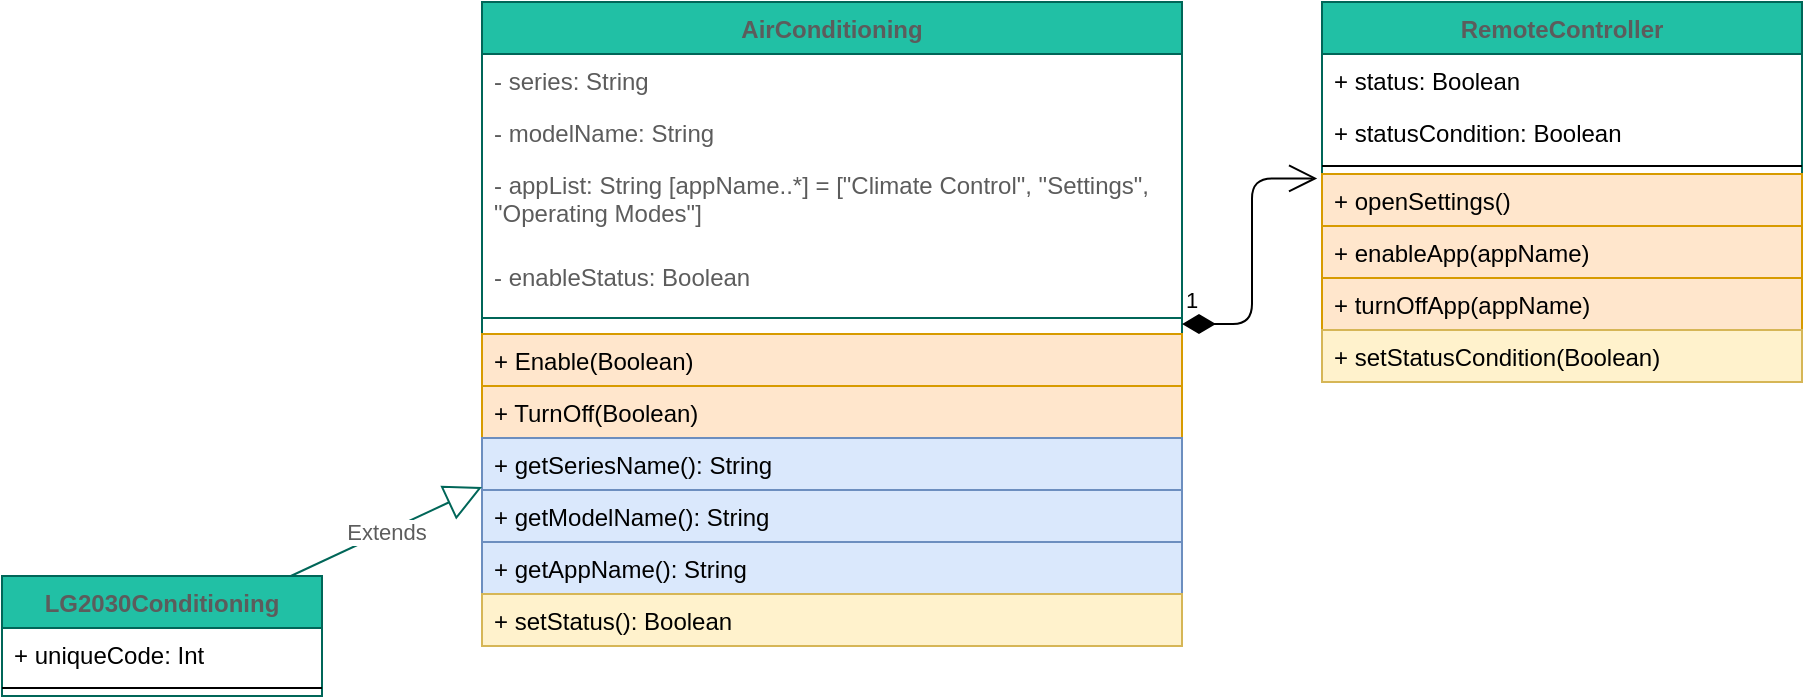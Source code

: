 <mxfile version="15.3.4" type="github">
  <diagram id="YoVFoVs4cnLhwHAzHCMd" name="Page-1">
    <mxGraphModel dx="1483" dy="744" grid="1" gridSize="10" guides="1" tooltips="1" connect="1" arrows="1" fold="1" page="1" pageScale="1" pageWidth="3000" pageHeight="3000" math="0" shadow="0">
      <root>
        <mxCell id="0" />
        <mxCell id="1" parent="0" />
        <mxCell id="f9JNiIU1-5spY-_hkOcV-22" value="AirConditioning" style="swimlane;fontStyle=1;align=center;verticalAlign=top;childLayout=stackLayout;horizontal=1;startSize=26;horizontalStack=0;resizeParent=1;resizeParentMax=0;resizeLast=0;collapsible=1;marginBottom=0;fillColor=#21C0A5;strokeColor=#006658;fontColor=#5C5C5C;" parent="1" vertex="1">
          <mxGeometry x="270" y="20" width="350" height="322" as="geometry">
            <mxRectangle x="30" y="30" width="100" height="26" as="alternateBounds" />
          </mxGeometry>
        </mxCell>
        <mxCell id="f9JNiIU1-5spY-_hkOcV-23" value="- series: String" style="text;strokeColor=none;fillColor=none;align=left;verticalAlign=top;spacingLeft=4;spacingRight=4;overflow=hidden;rotatable=0;points=[[0,0.5],[1,0.5]];portConstraint=eastwest;fontColor=#5C5C5C;" parent="f9JNiIU1-5spY-_hkOcV-22" vertex="1">
          <mxGeometry y="26" width="350" height="26" as="geometry" />
        </mxCell>
        <mxCell id="f9JNiIU1-5spY-_hkOcV-24" value="- modelName: String" style="text;strokeColor=none;fillColor=none;align=left;verticalAlign=top;spacingLeft=4;spacingRight=4;overflow=hidden;rotatable=0;points=[[0,0.5],[1,0.5]];portConstraint=eastwest;fontColor=#5C5C5C;" parent="f9JNiIU1-5spY-_hkOcV-22" vertex="1">
          <mxGeometry y="52" width="350" height="26" as="geometry" />
        </mxCell>
        <mxCell id="qijc69F1B3nbMW5vbkRB-2" value="- appList: String [appName..*] = [&quot;Climate Control&quot;, &quot;Settings&quot;, &#xa;&quot;Operating Modes&quot;]" style="text;strokeColor=none;fillColor=none;align=left;verticalAlign=top;spacingLeft=4;spacingRight=4;overflow=hidden;rotatable=0;points=[[0,0.5],[1,0.5]];portConstraint=eastwest;fontColor=#5C5C5C;" parent="f9JNiIU1-5spY-_hkOcV-22" vertex="1">
          <mxGeometry y="78" width="350" height="46" as="geometry" />
        </mxCell>
        <mxCell id="95miBT4AmgnQ6hy_0hc1-1" value="- enableStatus: Boolean" style="text;strokeColor=none;fillColor=none;align=left;verticalAlign=top;spacingLeft=4;spacingRight=4;overflow=hidden;rotatable=0;points=[[0,0.5],[1,0.5]];portConstraint=eastwest;fontColor=#5C5C5C;" vertex="1" parent="f9JNiIU1-5spY-_hkOcV-22">
          <mxGeometry y="124" width="350" height="26" as="geometry" />
        </mxCell>
        <mxCell id="f9JNiIU1-5spY-_hkOcV-26" value="" style="line;strokeWidth=1;fillColor=none;align=left;verticalAlign=middle;spacingTop=-1;spacingLeft=3;spacingRight=3;rotatable=0;labelPosition=right;points=[];portConstraint=eastwest;strokeColor=#006658;fontColor=#5C5C5C;" parent="f9JNiIU1-5spY-_hkOcV-22" vertex="1">
          <mxGeometry y="150" width="350" height="16" as="geometry" />
        </mxCell>
        <mxCell id="f9JNiIU1-5spY-_hkOcV-27" value="+ Enable(Boolean)" style="text;align=left;verticalAlign=top;spacingLeft=4;spacingRight=4;overflow=hidden;rotatable=0;points=[[0,0.5],[1,0.5]];portConstraint=eastwest;fillColor=#ffe6cc;strokeColor=#d79b00;" parent="f9JNiIU1-5spY-_hkOcV-22" vertex="1">
          <mxGeometry y="166" width="350" height="26" as="geometry" />
        </mxCell>
        <mxCell id="f9JNiIU1-5spY-_hkOcV-28" value="+ TurnOff(Boolean)" style="text;align=left;verticalAlign=top;spacingLeft=4;spacingRight=4;overflow=hidden;rotatable=0;points=[[0,0.5],[1,0.5]];portConstraint=eastwest;fillColor=#ffe6cc;strokeColor=#d79b00;" parent="f9JNiIU1-5spY-_hkOcV-22" vertex="1">
          <mxGeometry y="192" width="350" height="26" as="geometry" />
        </mxCell>
        <mxCell id="f9JNiIU1-5spY-_hkOcV-32" value="+ getSeriesName(): String" style="text;align=left;verticalAlign=top;spacingLeft=4;spacingRight=4;overflow=hidden;rotatable=0;points=[[0,0.5],[1,0.5]];portConstraint=eastwest;fillColor=#dae8fc;strokeColor=#6c8ebf;" parent="f9JNiIU1-5spY-_hkOcV-22" vertex="1">
          <mxGeometry y="218" width="350" height="26" as="geometry" />
        </mxCell>
        <mxCell id="qijc69F1B3nbMW5vbkRB-6" value="+ getModelName(): String" style="text;align=left;verticalAlign=top;spacingLeft=4;spacingRight=4;overflow=hidden;rotatable=0;points=[[0,0.5],[1,0.5]];portConstraint=eastwest;fillColor=#dae8fc;strokeColor=#6c8ebf;" parent="f9JNiIU1-5spY-_hkOcV-22" vertex="1">
          <mxGeometry y="244" width="350" height="26" as="geometry" />
        </mxCell>
        <mxCell id="f9JNiIU1-5spY-_hkOcV-31" value="+ getAppName(): String" style="text;align=left;verticalAlign=top;spacingLeft=4;spacingRight=4;overflow=hidden;rotatable=0;points=[[0,0.5],[1,0.5]];portConstraint=eastwest;fillColor=#dae8fc;strokeColor=#6c8ebf;" parent="f9JNiIU1-5spY-_hkOcV-22" vertex="1">
          <mxGeometry y="270" width="350" height="26" as="geometry" />
        </mxCell>
        <mxCell id="qijc69F1B3nbMW5vbkRB-5" value="+ setStatus(): Boolean" style="text;align=left;verticalAlign=top;spacingLeft=4;spacingRight=4;overflow=hidden;rotatable=0;points=[[0,0.5],[1,0.5]];portConstraint=eastwest;fillColor=#fff2cc;strokeColor=#d6b656;" parent="f9JNiIU1-5spY-_hkOcV-22" vertex="1">
          <mxGeometry y="296" width="350" height="26" as="geometry" />
        </mxCell>
        <mxCell id="qijc69F1B3nbMW5vbkRB-15" value="LG2030Conditioning" style="swimlane;fontStyle=1;align=center;verticalAlign=top;childLayout=stackLayout;horizontal=1;startSize=26;horizontalStack=0;resizeParent=1;resizeParentMax=0;resizeLast=0;collapsible=1;marginBottom=0;rounded=0;sketch=0;fontColor=#5C5C5C;strokeColor=#006658;fillColor=#21C0A5;" parent="1" vertex="1">
          <mxGeometry x="30" y="307" width="160" height="60" as="geometry" />
        </mxCell>
        <mxCell id="qijc69F1B3nbMW5vbkRB-16" value="+ uniqueCode: Int" style="text;strokeColor=none;fillColor=none;align=left;verticalAlign=top;spacingLeft=4;spacingRight=4;overflow=hidden;rotatable=0;points=[[0,0.5],[1,0.5]];portConstraint=eastwest;" parent="qijc69F1B3nbMW5vbkRB-15" vertex="1">
          <mxGeometry y="26" width="160" height="26" as="geometry" />
        </mxCell>
        <mxCell id="qijc69F1B3nbMW5vbkRB-17" value="" style="line;strokeWidth=1;fillColor=none;align=left;verticalAlign=middle;spacingTop=-1;spacingLeft=3;spacingRight=3;rotatable=0;labelPosition=right;points=[];portConstraint=eastwest;" parent="qijc69F1B3nbMW5vbkRB-15" vertex="1">
          <mxGeometry y="52" width="160" height="8" as="geometry" />
        </mxCell>
        <mxCell id="qijc69F1B3nbMW5vbkRB-19" value="Extends" style="endArrow=block;endSize=16;endFill=0;html=1;fontColor=#5C5C5C;strokeColor=#006658;fillColor=#21C0A5;" parent="1" source="qijc69F1B3nbMW5vbkRB-15" target="f9JNiIU1-5spY-_hkOcV-22" edge="1">
          <mxGeometry width="160" relative="1" as="geometry">
            <mxPoint x="419" y="50" as="sourcePoint" />
            <mxPoint x="800" y="210" as="targetPoint" />
          </mxGeometry>
        </mxCell>
        <mxCell id="qijc69F1B3nbMW5vbkRB-21" value="RemoteController" style="swimlane;fontStyle=1;align=center;verticalAlign=top;childLayout=stackLayout;horizontal=1;startSize=26;horizontalStack=0;resizeParent=1;resizeParentMax=0;resizeLast=0;collapsible=1;marginBottom=0;rounded=0;sketch=0;fontColor=#5C5C5C;strokeColor=#006658;fillColor=#21C0A5;" parent="1" vertex="1">
          <mxGeometry x="690" y="20" width="240" height="190" as="geometry" />
        </mxCell>
        <mxCell id="qijc69F1B3nbMW5vbkRB-22" value="+ status: Boolean" style="text;strokeColor=none;fillColor=none;align=left;verticalAlign=top;spacingLeft=4;spacingRight=4;overflow=hidden;rotatable=0;points=[[0,0.5],[1,0.5]];portConstraint=eastwest;" parent="qijc69F1B3nbMW5vbkRB-21" vertex="1">
          <mxGeometry y="26" width="240" height="26" as="geometry" />
        </mxCell>
        <mxCell id="95miBT4AmgnQ6hy_0hc1-2" value="+ statusCondition: Boolean" style="text;strokeColor=none;fillColor=none;align=left;verticalAlign=top;spacingLeft=4;spacingRight=4;overflow=hidden;rotatable=0;points=[[0,0.5],[1,0.5]];portConstraint=eastwest;" vertex="1" parent="qijc69F1B3nbMW5vbkRB-21">
          <mxGeometry y="52" width="240" height="26" as="geometry" />
        </mxCell>
        <mxCell id="qijc69F1B3nbMW5vbkRB-23" value="" style="line;strokeWidth=1;fillColor=none;align=left;verticalAlign=middle;spacingTop=-1;spacingLeft=3;spacingRight=3;rotatable=0;labelPosition=right;points=[];portConstraint=eastwest;" parent="qijc69F1B3nbMW5vbkRB-21" vertex="1">
          <mxGeometry y="78" width="240" height="8" as="geometry" />
        </mxCell>
        <mxCell id="qijc69F1B3nbMW5vbkRB-24" value="+ openSettings()" style="text;strokeColor=#d79b00;fillColor=#ffe6cc;align=left;verticalAlign=top;spacingLeft=4;spacingRight=4;overflow=hidden;rotatable=0;points=[[0,0.5],[1,0.5]];portConstraint=eastwest;" parent="qijc69F1B3nbMW5vbkRB-21" vertex="1">
          <mxGeometry y="86" width="240" height="26" as="geometry" />
        </mxCell>
        <mxCell id="qijc69F1B3nbMW5vbkRB-32" value="+ enableApp(appName)" style="text;strokeColor=#d79b00;fillColor=#ffe6cc;align=left;verticalAlign=top;spacingLeft=4;spacingRight=4;overflow=hidden;rotatable=0;points=[[0,0.5],[1,0.5]];portConstraint=eastwest;" parent="qijc69F1B3nbMW5vbkRB-21" vertex="1">
          <mxGeometry y="112" width="240" height="26" as="geometry" />
        </mxCell>
        <mxCell id="95miBT4AmgnQ6hy_0hc1-3" value="+ turnOffApp(appName)" style="text;strokeColor=#d79b00;fillColor=#ffe6cc;align=left;verticalAlign=top;spacingLeft=4;spacingRight=4;overflow=hidden;rotatable=0;points=[[0,0.5],[1,0.5]];portConstraint=eastwest;" vertex="1" parent="qijc69F1B3nbMW5vbkRB-21">
          <mxGeometry y="138" width="240" height="26" as="geometry" />
        </mxCell>
        <mxCell id="qijc69F1B3nbMW5vbkRB-34" value="+ setStatusCondition(Boolean)" style="text;strokeColor=#d6b656;fillColor=#fff2cc;align=left;verticalAlign=top;spacingLeft=4;spacingRight=4;overflow=hidden;rotatable=0;points=[[0,0.5],[1,0.5]];portConstraint=eastwest;" parent="qijc69F1B3nbMW5vbkRB-21" vertex="1">
          <mxGeometry y="164" width="240" height="26" as="geometry" />
        </mxCell>
        <mxCell id="95miBT4AmgnQ6hy_0hc1-4" value="1" style="endArrow=open;html=1;endSize=12;startArrow=diamondThin;startSize=14;startFill=1;edgeStyle=orthogonalEdgeStyle;align=left;verticalAlign=bottom;sourcePerimeterSpacing=8;targetPerimeterSpacing=8;exitX=1;exitY=0.5;exitDx=0;exitDy=0;entryX=-0.01;entryY=0.085;entryDx=0;entryDy=0;entryPerimeter=0;" edge="1" parent="1" source="f9JNiIU1-5spY-_hkOcV-22" target="qijc69F1B3nbMW5vbkRB-24">
          <mxGeometry x="-1" y="3" relative="1" as="geometry">
            <mxPoint x="520" y="230" as="sourcePoint" />
            <mxPoint x="680" y="230" as="targetPoint" />
          </mxGeometry>
        </mxCell>
      </root>
    </mxGraphModel>
  </diagram>
</mxfile>
